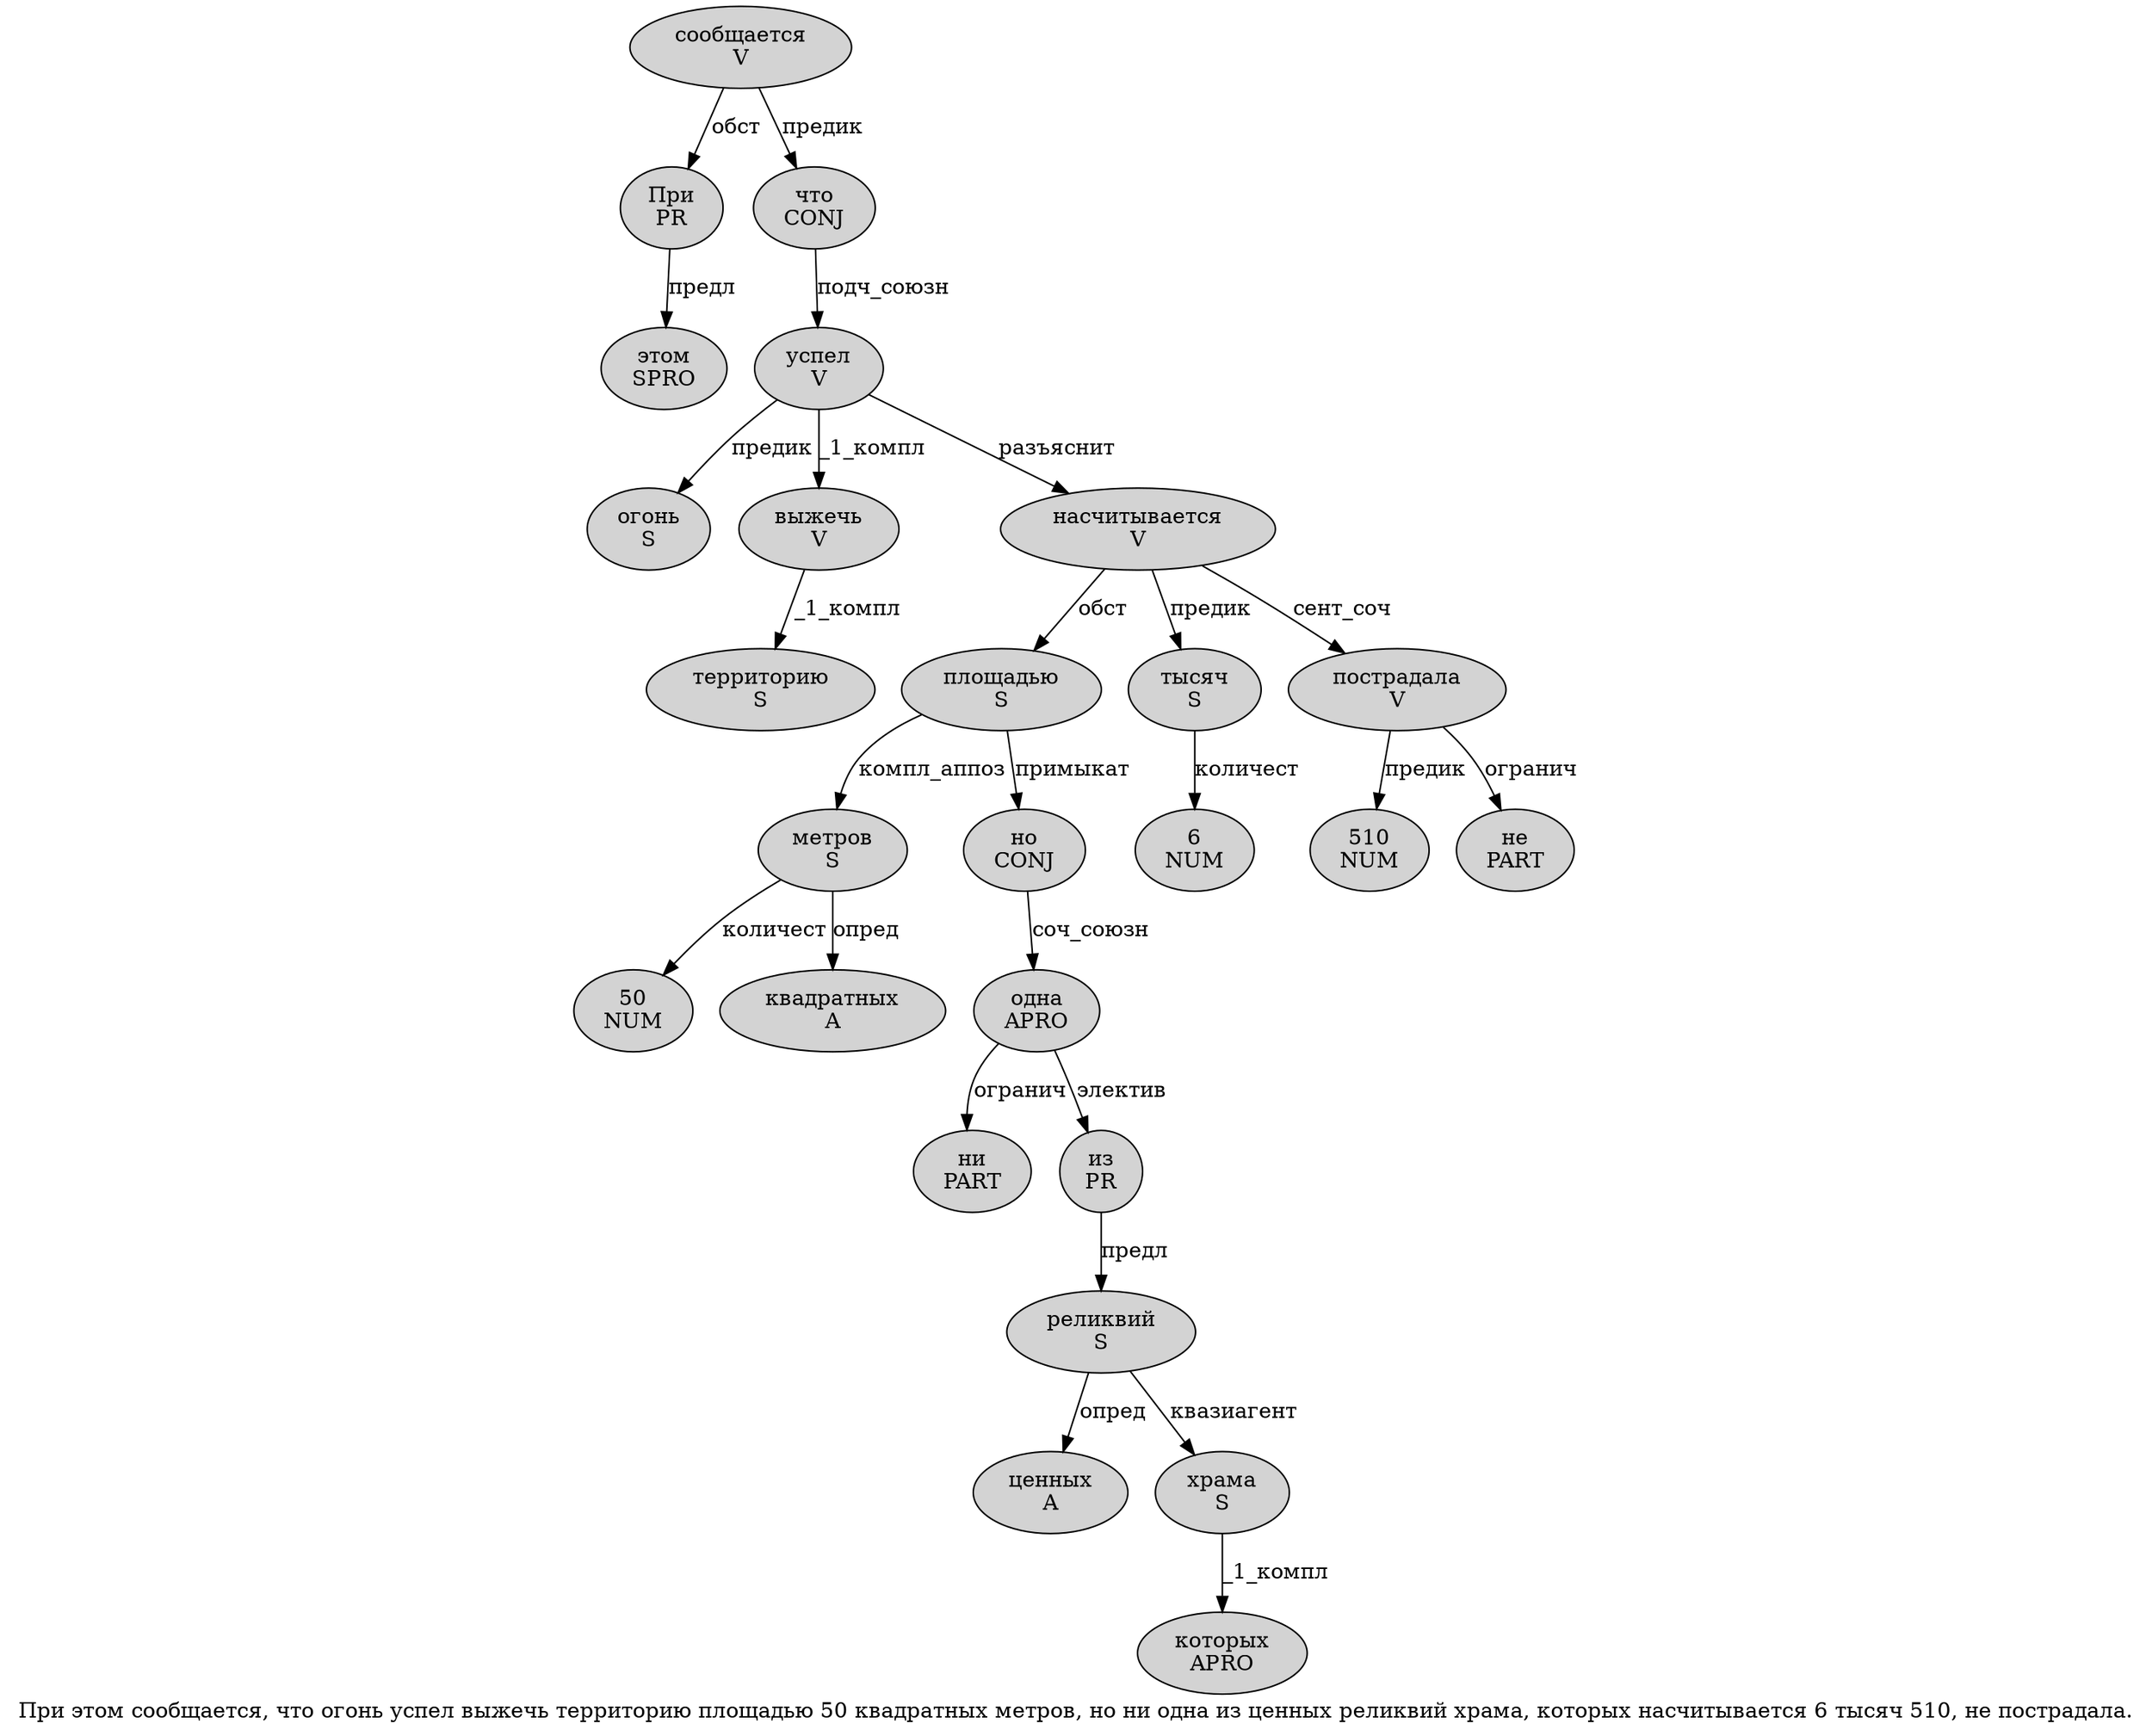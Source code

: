 digraph SENTENCE_1273 {
	graph [label="При этом сообщается, что огонь успел выжечь территорию площадью 50 квадратных метров, но ни одна из ценных реликвий храма, которых насчитывается 6 тысяч 510, не пострадала."]
	node [style=filled]
		0 [label="При
PR" color="" fillcolor=lightgray penwidth=1 shape=ellipse]
		1 [label="этом
SPRO" color="" fillcolor=lightgray penwidth=1 shape=ellipse]
		2 [label="сообщается
V" color="" fillcolor=lightgray penwidth=1 shape=ellipse]
		4 [label="что
CONJ" color="" fillcolor=lightgray penwidth=1 shape=ellipse]
		5 [label="огонь
S" color="" fillcolor=lightgray penwidth=1 shape=ellipse]
		6 [label="успел
V" color="" fillcolor=lightgray penwidth=1 shape=ellipse]
		7 [label="выжечь
V" color="" fillcolor=lightgray penwidth=1 shape=ellipse]
		8 [label="территорию
S" color="" fillcolor=lightgray penwidth=1 shape=ellipse]
		9 [label="площадью
S" color="" fillcolor=lightgray penwidth=1 shape=ellipse]
		10 [label="50
NUM" color="" fillcolor=lightgray penwidth=1 shape=ellipse]
		11 [label="квадратных
A" color="" fillcolor=lightgray penwidth=1 shape=ellipse]
		12 [label="метров
S" color="" fillcolor=lightgray penwidth=1 shape=ellipse]
		14 [label="но
CONJ" color="" fillcolor=lightgray penwidth=1 shape=ellipse]
		15 [label="ни
PART" color="" fillcolor=lightgray penwidth=1 shape=ellipse]
		16 [label="одна
APRO" color="" fillcolor=lightgray penwidth=1 shape=ellipse]
		17 [label="из
PR" color="" fillcolor=lightgray penwidth=1 shape=ellipse]
		18 [label="ценных
A" color="" fillcolor=lightgray penwidth=1 shape=ellipse]
		19 [label="реликвий
S" color="" fillcolor=lightgray penwidth=1 shape=ellipse]
		20 [label="храма
S" color="" fillcolor=lightgray penwidth=1 shape=ellipse]
		22 [label="которых
APRO" color="" fillcolor=lightgray penwidth=1 shape=ellipse]
		23 [label="насчитывается
V" color="" fillcolor=lightgray penwidth=1 shape=ellipse]
		24 [label="6
NUM" color="" fillcolor=lightgray penwidth=1 shape=ellipse]
		25 [label="тысяч
S" color="" fillcolor=lightgray penwidth=1 shape=ellipse]
		26 [label="510
NUM" color="" fillcolor=lightgray penwidth=1 shape=ellipse]
		28 [label="не
PART" color="" fillcolor=lightgray penwidth=1 shape=ellipse]
		29 [label="пострадала
V" color="" fillcolor=lightgray penwidth=1 shape=ellipse]
			20 -> 22 [label="_1_компл"]
			4 -> 6 [label="подч_союзн"]
			16 -> 15 [label="огранич"]
			16 -> 17 [label="электив"]
			0 -> 1 [label="предл"]
			19 -> 18 [label="опред"]
			19 -> 20 [label="квазиагент"]
			17 -> 19 [label="предл"]
			6 -> 5 [label="предик"]
			6 -> 7 [label="_1_компл"]
			6 -> 23 [label="разъяснит"]
			23 -> 9 [label="обст"]
			23 -> 25 [label="предик"]
			23 -> 29 [label="сент_соч"]
			14 -> 16 [label="соч_союзн"]
			2 -> 0 [label="обст"]
			2 -> 4 [label="предик"]
			29 -> 26 [label="предик"]
			29 -> 28 [label="огранич"]
			7 -> 8 [label="_1_компл"]
			9 -> 12 [label="компл_аппоз"]
			9 -> 14 [label="примыкат"]
			25 -> 24 [label="количест"]
			12 -> 10 [label="количест"]
			12 -> 11 [label="опред"]
}